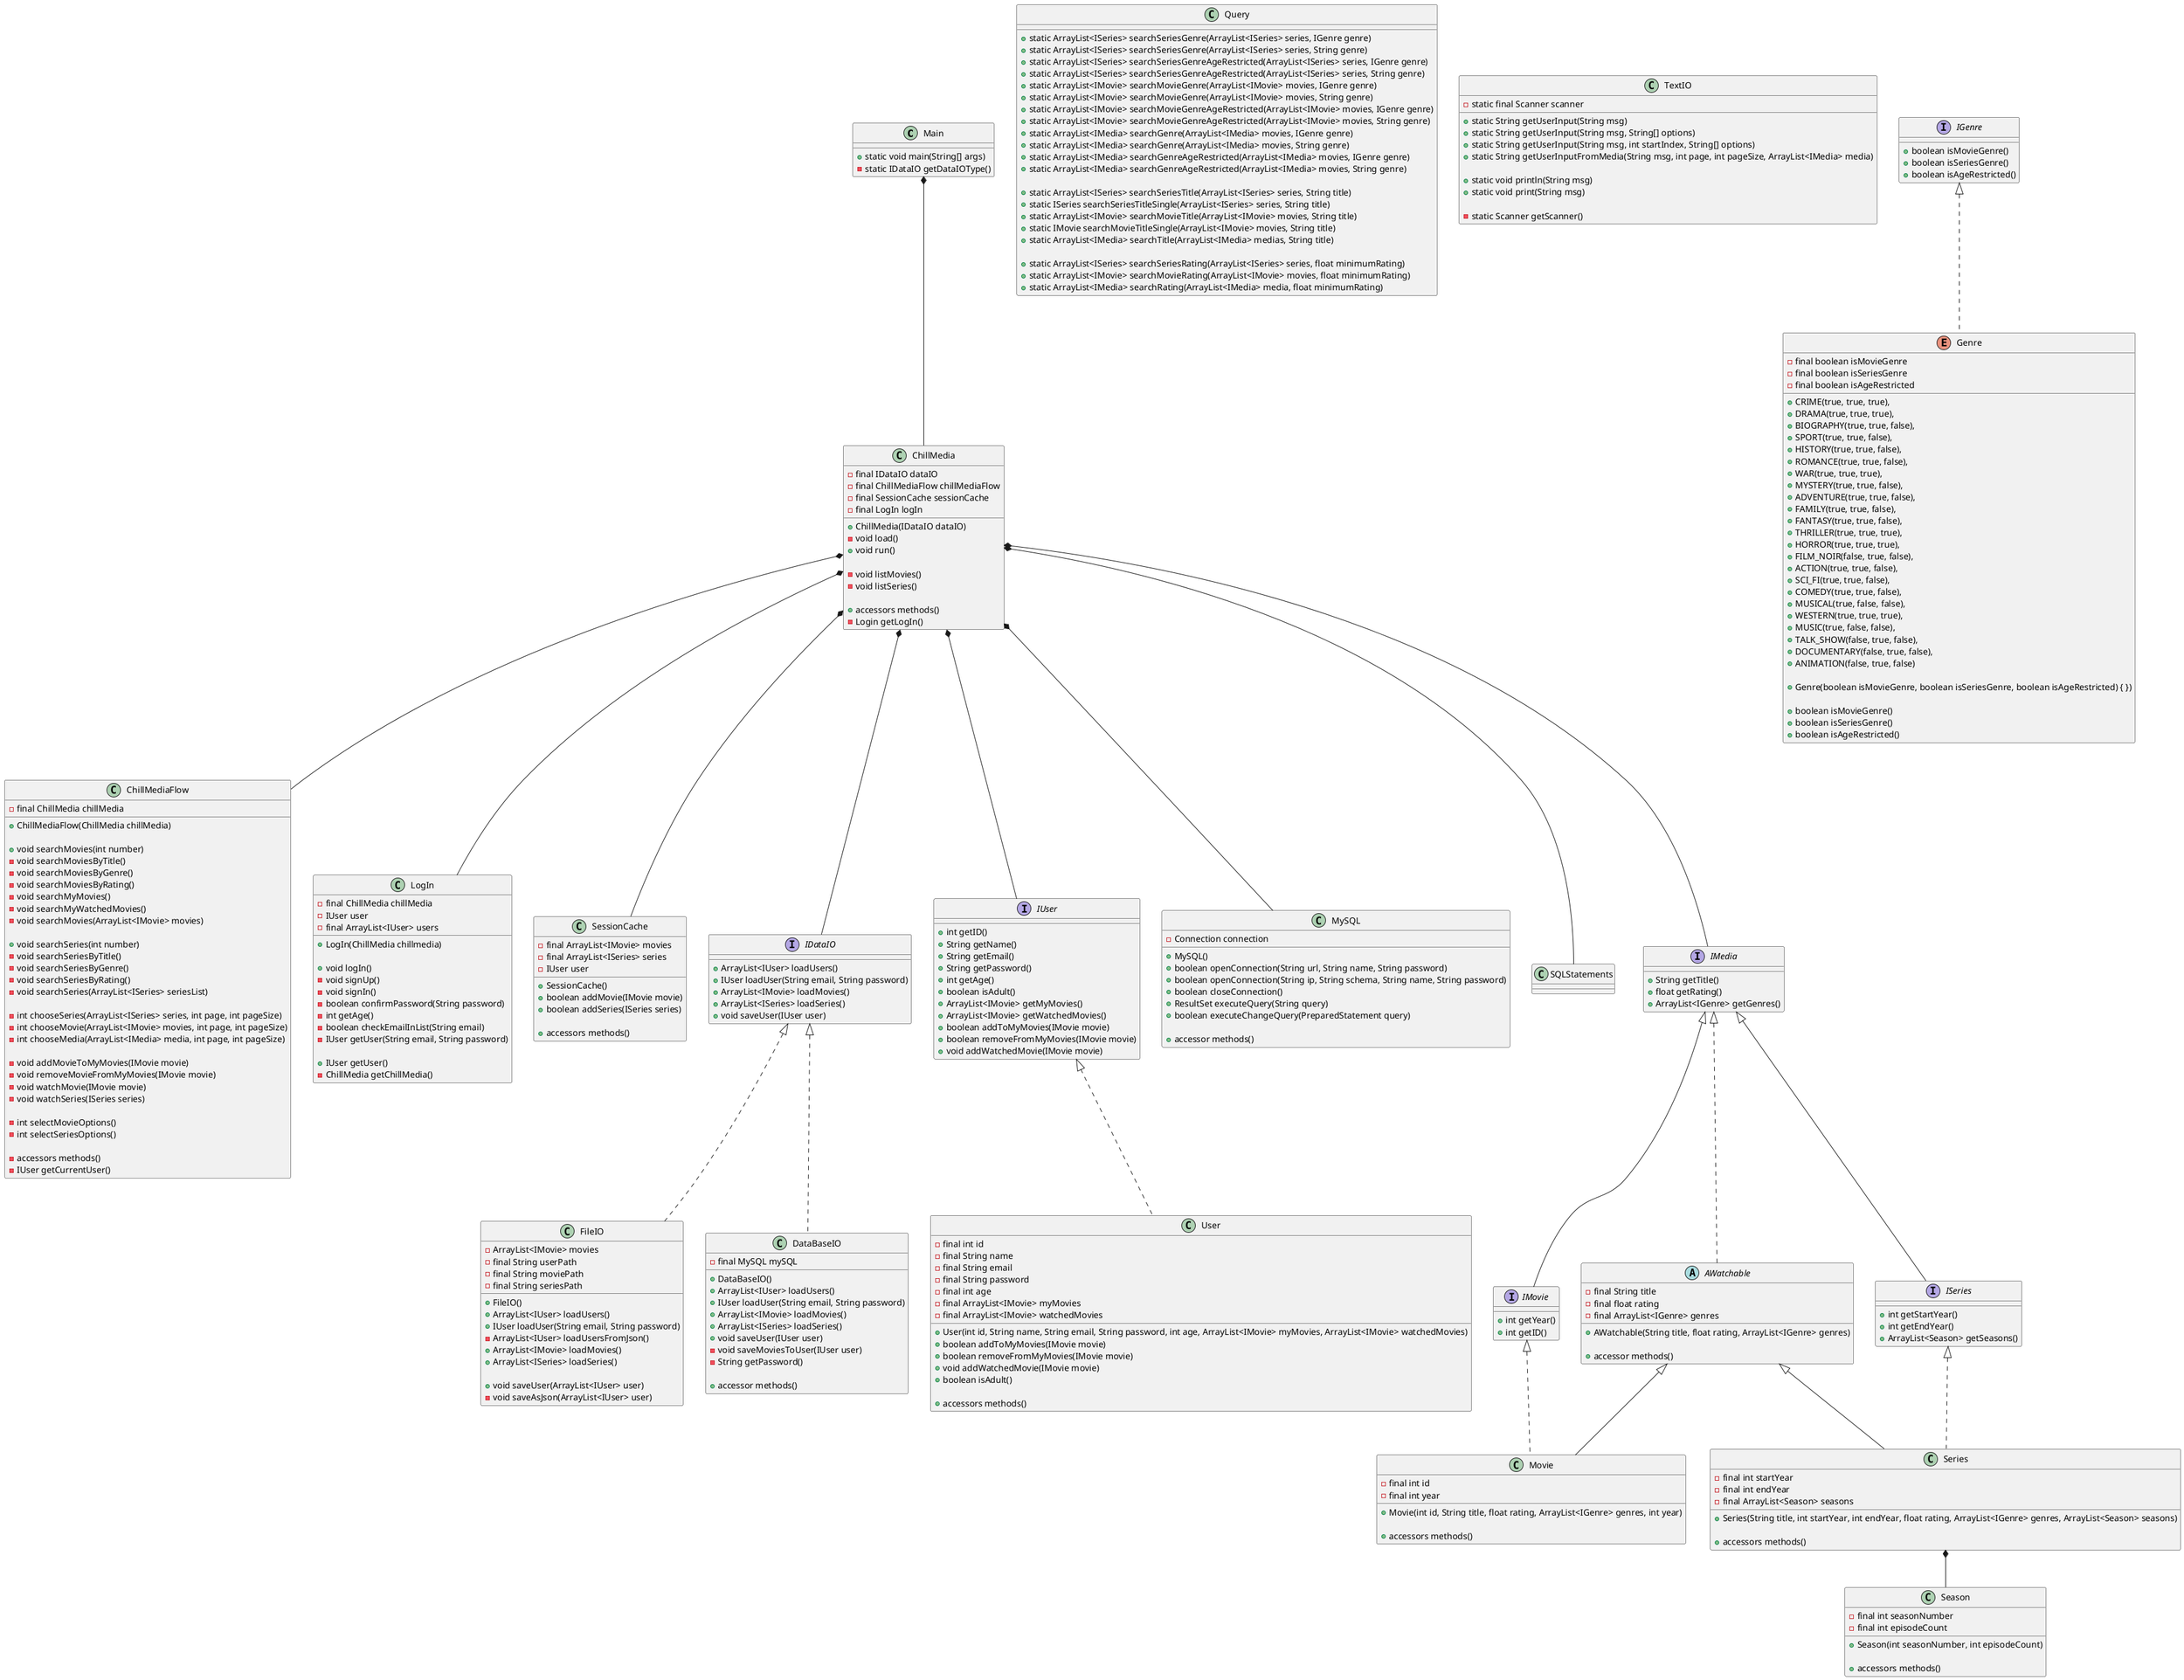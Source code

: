 @startuml

' *****************
' CLASS
' *****************

class Main {
    + static void main(String[] args)
    - static IDataIO getDataIOType()
}

class ChillMedia {
    - final IDataIO dataIO
    - final ChillMediaFlow chillMediaFlow
    - final SessionCache sessionCache
    - final LogIn logIn

    + ChillMedia(IDataIO dataIO)
    - void load()
    + void run()

    - void listMovies()
    - void listSeries()

    + accessors methods()
    - Login getLogIn()
}

class ChillMediaFlow {
    - final ChillMedia chillMedia

    + ChillMediaFlow(ChillMedia chillMedia)

    + void searchMovies(int number)
    - void searchMoviesByTitle()
    - void searchMoviesByGenre()
    - void searchMoviesByRating()
    - void searchMyMovies()
    - void searchMyWatchedMovies()
    - void searchMovies(ArrayList<IMovie> movies)

    + void searchSeries(int number)
    - void searchSeriesByTitle()
    - void searchSeriesByGenre()
    - void searchSeriesByRating()
    - void searchSeries(ArrayList<ISeries> seriesList)

    - int chooseSeries(ArrayList<ISeries> series, int page, int pageSize)
    - int chooseMovie(ArrayList<IMovie> movies, int page, int pageSize)
    - int chooseMedia(ArrayList<IMedia> media, int page, int pageSize)

    - void addMovieToMyMovies(IMovie movie)
    - void removeMovieFromMyMovies(IMovie movie)
    - void watchMovie(IMovie movie)
    - void watchSeries(ISeries series)

    - int selectMovieOptions()
    - int selectSeriesOptions()

    - accessors methods()
    - IUser getCurrentUser()
}

class LogIn {
    - final ChillMedia chillMedia
    - IUser user
    - final ArrayList<IUser> users

    + LogIn(ChillMedia chillmedia)

    + void logIn()
    - void signUp()
    - void signIn()
    - boolean confirmPassword(String password)
    - int getAge()
    - boolean checkEmailInList(String email)
    - IUser getUser(String email, String password)

    + IUser getUser()
    - ChillMedia getChillMedia()
}

class SessionCache {
    - final ArrayList<IMovie> movies
    - final ArrayList<ISeries> series
    - IUser user

    + SessionCache()
    + boolean addMovie(IMovie movie)
    + boolean addSeries(ISeries series)

    + accessors methods()
}

class Query {
    + static ArrayList<ISeries> searchSeriesGenre(ArrayList<ISeries> series, IGenre genre)
    + static ArrayList<ISeries> searchSeriesGenre(ArrayList<ISeries> series, String genre)
    + static ArrayList<ISeries> searchSeriesGenreAgeRestricted(ArrayList<ISeries> series, IGenre genre)
    + static ArrayList<ISeries> searchSeriesGenreAgeRestricted(ArrayList<ISeries> series, String genre)
    + static ArrayList<IMovie> searchMovieGenre(ArrayList<IMovie> movies, IGenre genre)
    + static ArrayList<IMovie> searchMovieGenre(ArrayList<IMovie> movies, String genre)
    + static ArrayList<IMovie> searchMovieGenreAgeRestricted(ArrayList<IMovie> movies, IGenre genre)
    + static ArrayList<IMovie> searchMovieGenreAgeRestricted(ArrayList<IMovie> movies, String genre)
    + static ArrayList<IMedia> searchGenre(ArrayList<IMedia> movies, IGenre genre)
    + static ArrayList<IMedia> searchGenre(ArrayList<IMedia> movies, String genre)
    + static ArrayList<IMedia> searchGenreAgeRestricted(ArrayList<IMedia> movies, IGenre genre)
    + static ArrayList<IMedia> searchGenreAgeRestricted(ArrayList<IMedia> movies, String genre)

    + static ArrayList<ISeries> searchSeriesTitle(ArrayList<ISeries> series, String title)
    + static ISeries searchSeriesTitleSingle(ArrayList<ISeries> series, String title)
    + static ArrayList<IMovie> searchMovieTitle(ArrayList<IMovie> movies, String title)
    + static IMovie searchMovieTitleSingle(ArrayList<IMovie> movies, String title)
    + static ArrayList<IMedia> searchTitle(ArrayList<IMedia> medias, String title)

    + static ArrayList<ISeries> searchSeriesRating(ArrayList<ISeries> series, float minimumRating)
    + static ArrayList<IMovie> searchMovieRating(ArrayList<IMovie> movies, float minimumRating)
    + static ArrayList<IMedia> searchRating(ArrayList<IMedia> media, float minimumRating)
}

class TextIO {
    - static final Scanner scanner

    + static String getUserInput(String msg)
    + static String getUserInput(String msg, String[] options)
    + static String getUserInput(String msg, int startIndex, String[] options)
    + static String getUserInputFromMedia(String msg, int page, int pageSize, ArrayList<IMedia> media)

    + static void println(String msg)
    + static void print(String msg)

    - static Scanner getScanner()
}

class FileIO implements IDataIO {
    - ArrayList<IMovie> movies
    - final String userPath
    - final String moviePath
    - final String seriesPath

    + FileIO()
    + ArrayList<IUser> loadUsers()
    + IUser loadUser(String email, String password)
    - ArrayList<IUser> loadUsersFromJson()
    + ArrayList<IMovie> loadMovies()
    + ArrayList<ISeries> loadSeries()

    + void saveUser(ArrayList<IUser> user)
    - void saveAsJson(ArrayList<IUser> user)

}

class User implements IUser {
    - final int id
    - final String name
    - final String email
    - final String password
    - final int age
    - final ArrayList<IMovie> myMovies
    - final ArrayList<IMovie> watchedMovies

    + User(int id, String name, String email, String password, int age, ArrayList<IMovie> myMovies, ArrayList<IMovie> watchedMovies)
    + boolean addToMyMovies(IMovie movie)
    + boolean removeFromMyMovies(IMovie movie)
    + void addWatchedMovie(IMovie movie)
    + boolean isAdult()

    + accessors methods()
}

class Movie extends AWatchable implements IMovie {
    - final int id
    - final int year

    + Movie(int id, String title, float rating, ArrayList<IGenre> genres, int year)

    + accessors methods()
}

class Series extends AWatchable implements ISeries {
    - final int startYear
    - final int endYear
    - final ArrayList<Season> seasons

    + Series(String title, int startYear, int endYear, float rating, ArrayList<IGenre> genres, ArrayList<Season> seasons)

    + accessors methods()
}

class Season {
    - final int seasonNumber
    - final int episodeCount

    + Season(int seasonNumber, int episodeCount)

    + accessors methods()
}

class MySQL {
- Connection connection

+ MySQL()
+ boolean openConnection(String url, String name, String password)
+ boolean openConnection(String ip, String schema, String name, String password)
+ boolean closeConnection()
+ ResultSet executeQuery(String query)
+ boolean executeChangeQuery(PreparedStatement query)

+ accessor methods()
}

class SQLStatements {

}

class DataBaseIO implements IDataIO {
- final MySQL mySQL

+ DataBaseIO()
+ ArrayList<IUser> loadUsers()
+ IUser loadUser(String email, String password)
+ ArrayList<IMovie> loadMovies()
+ ArrayList<ISeries> loadSeries()
+ void saveUser(IUser user)
- void saveMoviesToUser(IUser user)
- String getPassword()

+ accessor methods()
}

' *****************
' ABSTRACT CLASS
' *****************

abstract class AWatchable implements IMedia {
    - final String title
    - final float rating
    - final ArrayList<IGenre> genres

    + AWatchable(String title, float rating, ArrayList<IGenre> genres)

    + accessor methods()
}

' *****************
' INTERFACES
' *****************

interface IMedia {
    + String getTitle()
    + float getRating()
    + ArrayList<IGenre> getGenres()
}

interface ISeries extends IMedia {
    + int getStartYear()
    + int getEndYear()
    + ArrayList<Season> getSeasons()
}

interface IMovie extends IMedia {
    + int getYear()
    + int getID()
}

interface IUser {
    + int getID()
    + String getName()
    + String getEmail()
    + String getPassword()
    + int getAge()
    + boolean isAdult()
    + ArrayList<IMovie> getMyMovies()
    + ArrayList<IMovie> getWatchedMovies()
    + boolean addToMyMovies(IMovie movie)
    + boolean removeFromMyMovies(IMovie movie)
    + void addWatchedMovie(IMovie movie)
}

interface IDataIO {
    + ArrayList<IUser> loadUsers()
    + IUser loadUser(String email, String password)
    + ArrayList<IMovie> loadMovies()
    + ArrayList<ISeries> loadSeries()
    + void saveUser(IUser user)
}

interface IGenre {
    + boolean isMovieGenre()
    + boolean isSeriesGenre()
    + boolean isAgeRestricted()
}

' *****************
' ENUMS
' *****************

enum Genre implements IGenre {
    - final boolean isMovieGenre
    - final boolean isSeriesGenre
    - final boolean isAgeRestricted

    + CRIME(true, true, true),
    + DRAMA(true, true, true),
    + BIOGRAPHY(true, true, false),
    + SPORT(true, true, false),
    + HISTORY(true, true, false),
    + ROMANCE(true, true, false),
    + WAR(true, true, true),
    + MYSTERY(true, true, false),
    + ADVENTURE(true, true, false),
    + FAMILY(true, true, false),
    + FANTASY(true, true, false),
    + THRILLER(true, true, true),
    + HORROR(true, true, true),
    + FILM_NOIR(false, true, false),
    + ACTION(true, true, false),
    + SCI_FI(true, true, false),
    + COMEDY(true, true, false),
    + MUSICAL(true, false, false),
    + WESTERN(true, true, true),
    + MUSIC(true, false, false),
    + TALK_SHOW(false, true, false),
    + DOCUMENTARY(false, true, false),
    + ANIMATION(false, true, false)

    + Genre(boolean isMovieGenre, boolean isSeriesGenre, boolean isAgeRestricted) { })

    + boolean isMovieGenre()
    + boolean isSeriesGenre()
    + boolean isAgeRestricted()
}

' *****************
' RELATIONS
' *****************

Main *-- ChillMedia

ChillMedia *-- IMedia
ChillMedia *-- IDataIO
ChillMedia *-- IUser
ChillMedia *-- LogIn
ChillMedia *-- ChillMediaFlow
ChillMedia *-- SessionCache
ChillMedia *-- MySQL
ChillMedia *-- SQLStatements

Series *-- Season

@enduml